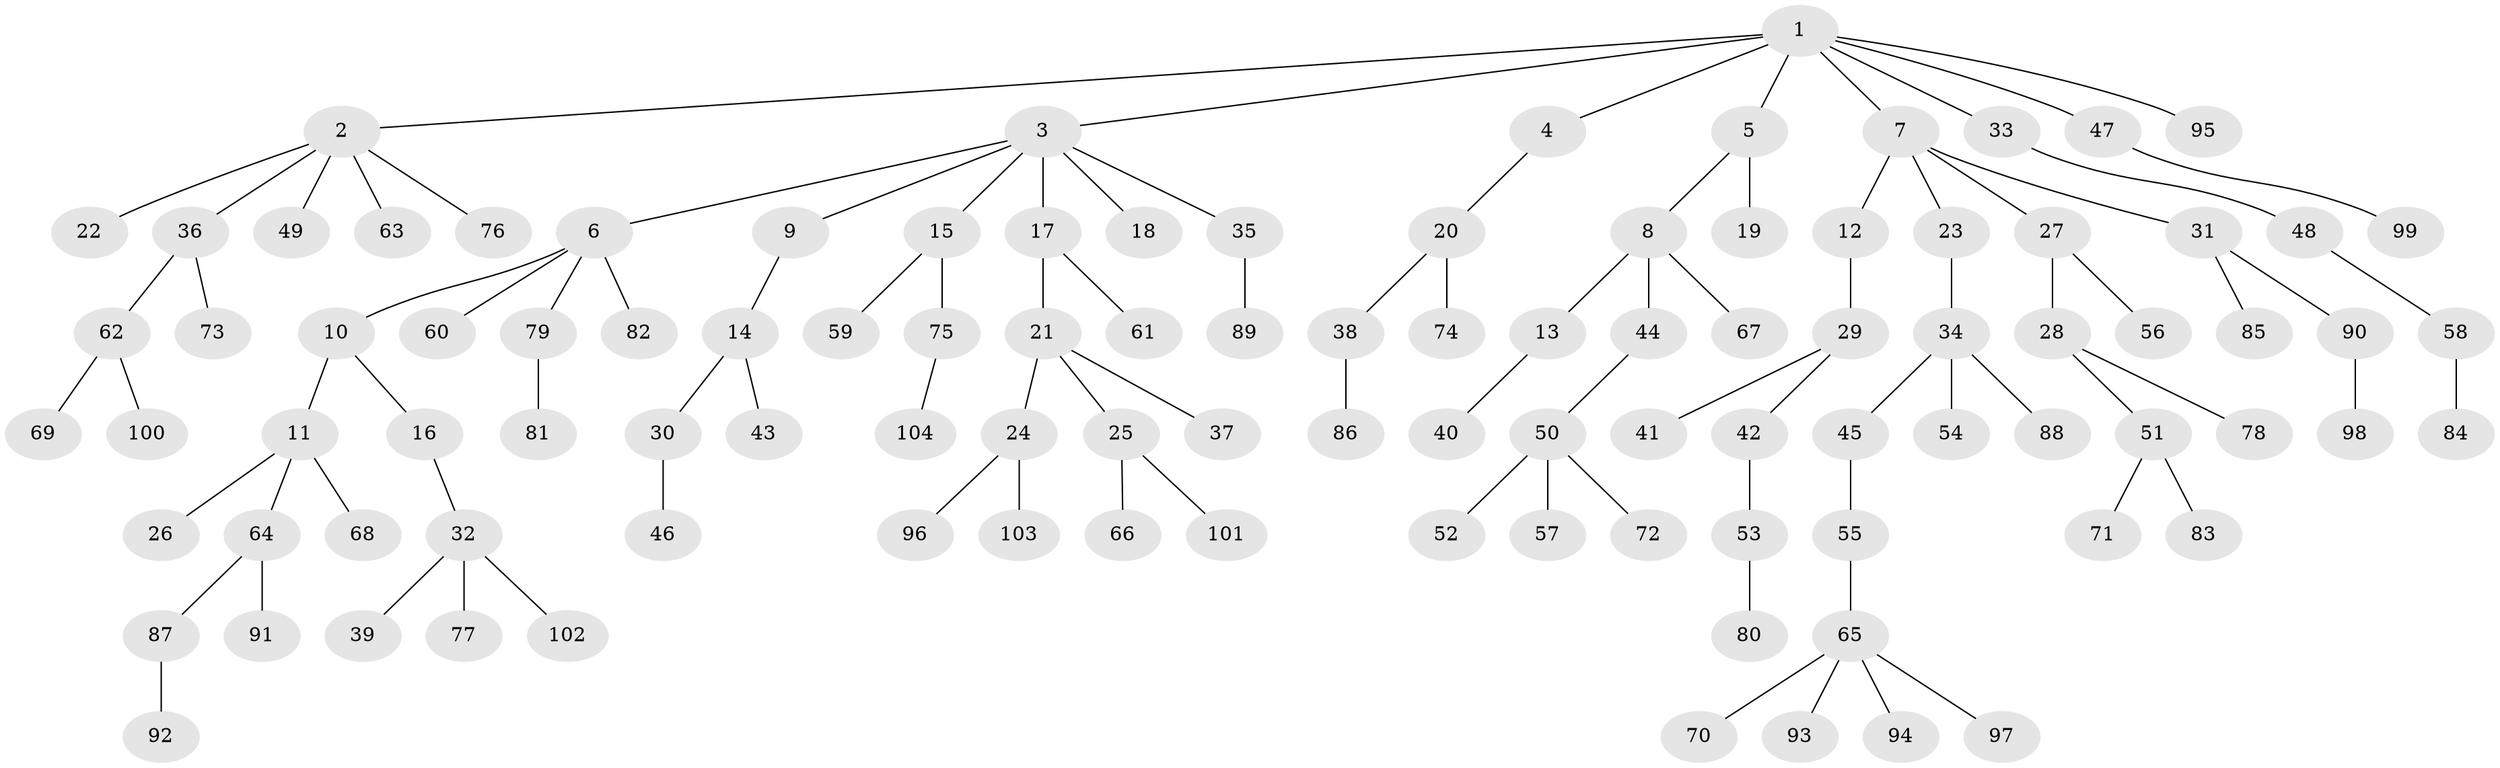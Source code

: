 // coarse degree distribution, {1: 0.6612903225806451, 2: 0.1935483870967742, 4: 0.0967741935483871, 5: 0.016129032258064516, 18: 0.016129032258064516, 10: 0.016129032258064516}
// Generated by graph-tools (version 1.1) at 2025/56/03/04/25 21:56:16]
// undirected, 104 vertices, 103 edges
graph export_dot {
graph [start="1"]
  node [color=gray90,style=filled];
  1;
  2;
  3;
  4;
  5;
  6;
  7;
  8;
  9;
  10;
  11;
  12;
  13;
  14;
  15;
  16;
  17;
  18;
  19;
  20;
  21;
  22;
  23;
  24;
  25;
  26;
  27;
  28;
  29;
  30;
  31;
  32;
  33;
  34;
  35;
  36;
  37;
  38;
  39;
  40;
  41;
  42;
  43;
  44;
  45;
  46;
  47;
  48;
  49;
  50;
  51;
  52;
  53;
  54;
  55;
  56;
  57;
  58;
  59;
  60;
  61;
  62;
  63;
  64;
  65;
  66;
  67;
  68;
  69;
  70;
  71;
  72;
  73;
  74;
  75;
  76;
  77;
  78;
  79;
  80;
  81;
  82;
  83;
  84;
  85;
  86;
  87;
  88;
  89;
  90;
  91;
  92;
  93;
  94;
  95;
  96;
  97;
  98;
  99;
  100;
  101;
  102;
  103;
  104;
  1 -- 2;
  1 -- 3;
  1 -- 4;
  1 -- 5;
  1 -- 7;
  1 -- 33;
  1 -- 47;
  1 -- 95;
  2 -- 22;
  2 -- 36;
  2 -- 49;
  2 -- 63;
  2 -- 76;
  3 -- 6;
  3 -- 9;
  3 -- 15;
  3 -- 17;
  3 -- 18;
  3 -- 35;
  4 -- 20;
  5 -- 8;
  5 -- 19;
  6 -- 10;
  6 -- 60;
  6 -- 79;
  6 -- 82;
  7 -- 12;
  7 -- 23;
  7 -- 27;
  7 -- 31;
  8 -- 13;
  8 -- 44;
  8 -- 67;
  9 -- 14;
  10 -- 11;
  10 -- 16;
  11 -- 26;
  11 -- 64;
  11 -- 68;
  12 -- 29;
  13 -- 40;
  14 -- 30;
  14 -- 43;
  15 -- 59;
  15 -- 75;
  16 -- 32;
  17 -- 21;
  17 -- 61;
  20 -- 38;
  20 -- 74;
  21 -- 24;
  21 -- 25;
  21 -- 37;
  23 -- 34;
  24 -- 96;
  24 -- 103;
  25 -- 66;
  25 -- 101;
  27 -- 28;
  27 -- 56;
  28 -- 51;
  28 -- 78;
  29 -- 41;
  29 -- 42;
  30 -- 46;
  31 -- 85;
  31 -- 90;
  32 -- 39;
  32 -- 77;
  32 -- 102;
  33 -- 48;
  34 -- 45;
  34 -- 54;
  34 -- 88;
  35 -- 89;
  36 -- 62;
  36 -- 73;
  38 -- 86;
  42 -- 53;
  44 -- 50;
  45 -- 55;
  47 -- 99;
  48 -- 58;
  50 -- 52;
  50 -- 57;
  50 -- 72;
  51 -- 71;
  51 -- 83;
  53 -- 80;
  55 -- 65;
  58 -- 84;
  62 -- 69;
  62 -- 100;
  64 -- 87;
  64 -- 91;
  65 -- 70;
  65 -- 93;
  65 -- 94;
  65 -- 97;
  75 -- 104;
  79 -- 81;
  87 -- 92;
  90 -- 98;
}
